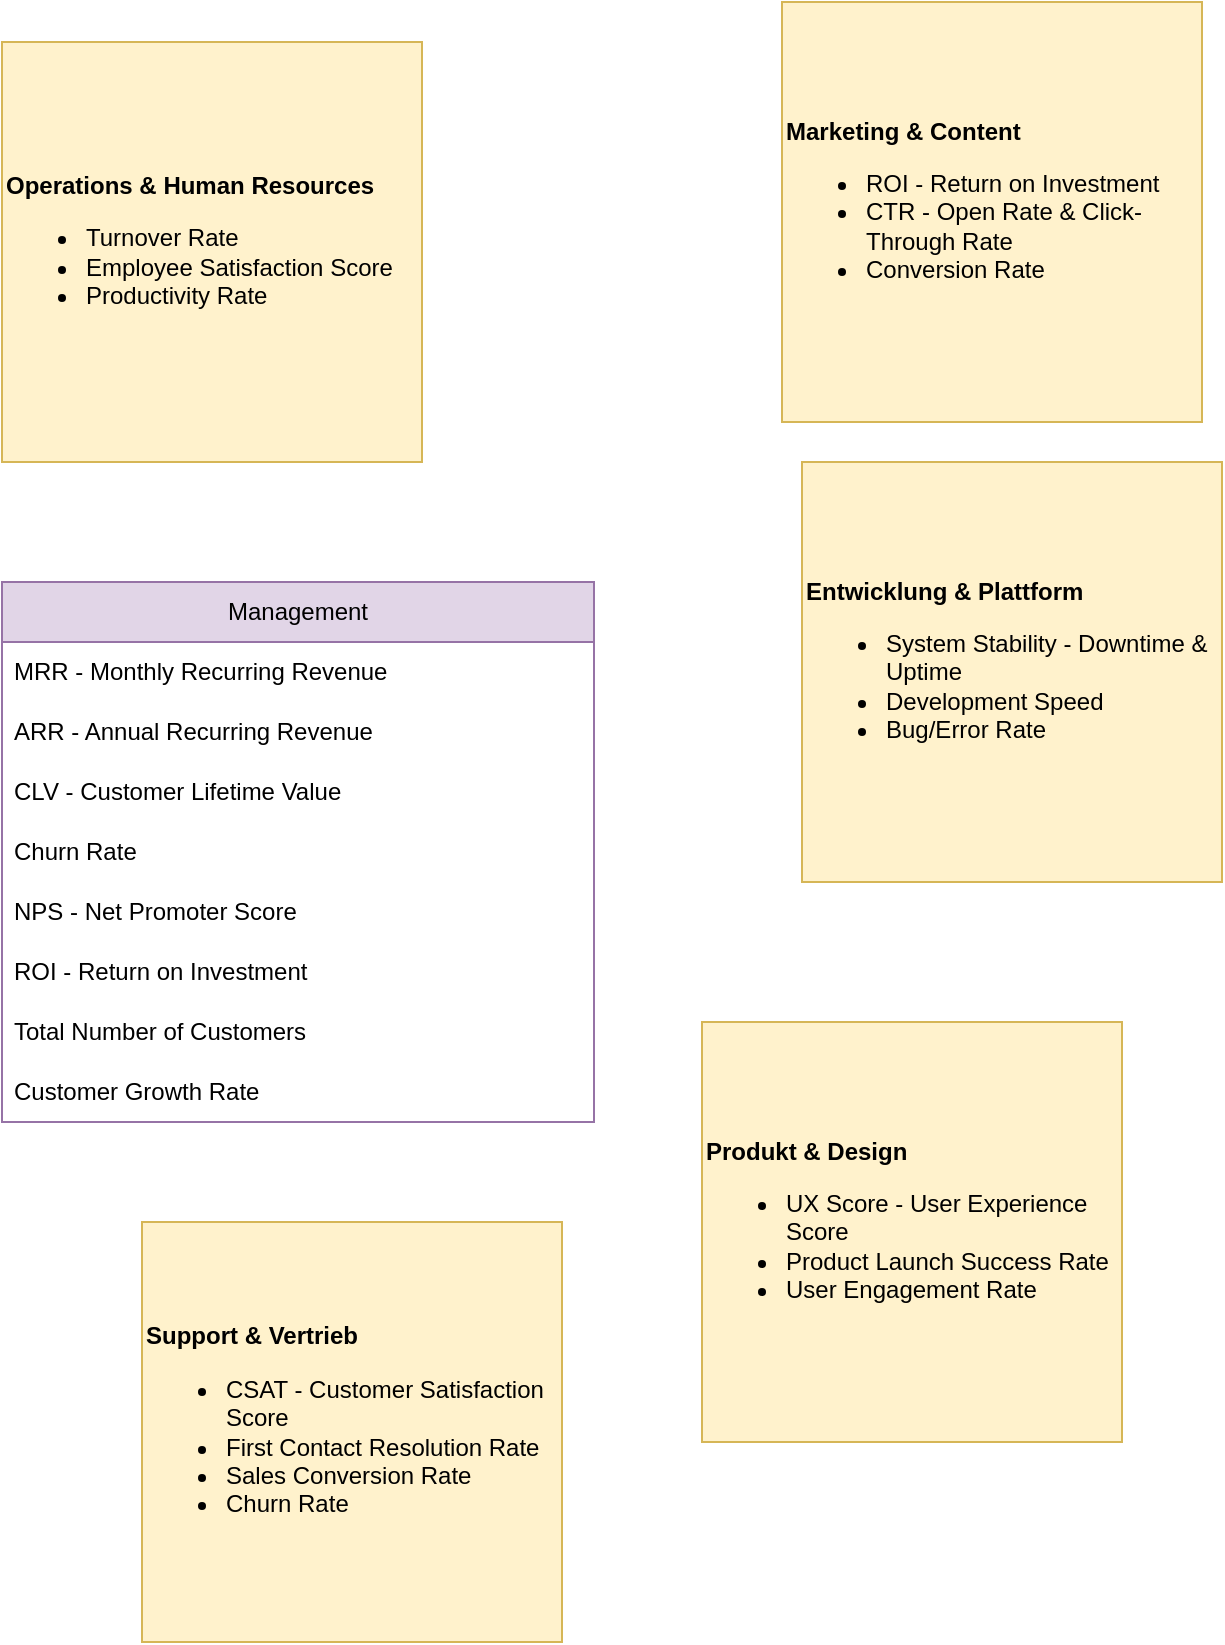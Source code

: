 <mxfile version="24.8.3">
  <diagram name="Sayfa -1" id="Sdfj-GC8wiDZE4e8GERv">
    <mxGraphModel dx="1114" dy="658" grid="1" gridSize="10" guides="1" tooltips="1" connect="1" arrows="1" fold="1" page="1" pageScale="1" pageWidth="827" pageHeight="1169" math="0" shadow="0">
      <root>
        <mxCell id="0" />
        <mxCell id="1" parent="0" />
        <mxCell id="7crULtzWD0FGvb5_Vqq5-3" value="Management" style="swimlane;fontStyle=0;childLayout=stackLayout;horizontal=1;startSize=30;horizontalStack=0;resizeParent=1;resizeParentMax=0;resizeLast=0;collapsible=1;marginBottom=0;whiteSpace=wrap;html=1;fillColor=#e1d5e7;strokeColor=#9673a6;" parent="1" vertex="1">
          <mxGeometry x="100" y="440" width="296" height="270" as="geometry">
            <mxRectangle x="344" y="250" width="110" height="30" as="alternateBounds" />
          </mxGeometry>
        </mxCell>
        <mxCell id="7crULtzWD0FGvb5_Vqq5-4" value="MRR - Monthly Recurring Revenue" style="text;strokeColor=none;fillColor=none;align=left;verticalAlign=middle;spacingLeft=4;spacingRight=4;overflow=hidden;points=[[0,0.5],[1,0.5]];portConstraint=eastwest;rotatable=0;whiteSpace=wrap;html=1;" parent="7crULtzWD0FGvb5_Vqq5-3" vertex="1">
          <mxGeometry y="30" width="296" height="30" as="geometry" />
        </mxCell>
        <mxCell id="7crULtzWD0FGvb5_Vqq5-5" value="ARR - Annual Recurring Revenue" style="text;strokeColor=none;fillColor=none;align=left;verticalAlign=middle;spacingLeft=4;spacingRight=4;overflow=hidden;points=[[0,0.5],[1,0.5]];portConstraint=eastwest;rotatable=0;whiteSpace=wrap;html=1;" parent="7crULtzWD0FGvb5_Vqq5-3" vertex="1">
          <mxGeometry y="60" width="296" height="30" as="geometry" />
        </mxCell>
        <mxCell id="7crULtzWD0FGvb5_Vqq5-6" value="CLV - Customer Lifetime Value" style="text;strokeColor=none;fillColor=none;align=left;verticalAlign=middle;spacingLeft=4;spacingRight=4;overflow=hidden;points=[[0,0.5],[1,0.5]];portConstraint=eastwest;rotatable=0;whiteSpace=wrap;html=1;" parent="7crULtzWD0FGvb5_Vqq5-3" vertex="1">
          <mxGeometry y="90" width="296" height="30" as="geometry" />
        </mxCell>
        <mxCell id="7crULtzWD0FGvb5_Vqq5-7" value="Churn Rate" style="text;strokeColor=none;fillColor=none;align=left;verticalAlign=middle;spacingLeft=4;spacingRight=4;overflow=hidden;points=[[0,0.5],[1,0.5]];portConstraint=eastwest;rotatable=0;whiteSpace=wrap;html=1;" parent="7crULtzWD0FGvb5_Vqq5-3" vertex="1">
          <mxGeometry y="120" width="296" height="30" as="geometry" />
        </mxCell>
        <mxCell id="7crULtzWD0FGvb5_Vqq5-8" value="NPS - Net Promoter Score" style="text;strokeColor=none;fillColor=none;align=left;verticalAlign=middle;spacingLeft=4;spacingRight=4;overflow=hidden;points=[[0,0.5],[1,0.5]];portConstraint=eastwest;rotatable=0;whiteSpace=wrap;html=1;" parent="7crULtzWD0FGvb5_Vqq5-3" vertex="1">
          <mxGeometry y="150" width="296" height="30" as="geometry" />
        </mxCell>
        <mxCell id="7crULtzWD0FGvb5_Vqq5-9" value="ROI - Return on Investment" style="text;strokeColor=none;fillColor=none;align=left;verticalAlign=middle;spacingLeft=4;spacingRight=4;overflow=hidden;points=[[0,0.5],[1,0.5]];portConstraint=eastwest;rotatable=0;whiteSpace=wrap;html=1;" parent="7crULtzWD0FGvb5_Vqq5-3" vertex="1">
          <mxGeometry y="180" width="296" height="30" as="geometry" />
        </mxCell>
        <mxCell id="7crULtzWD0FGvb5_Vqq5-10" value="Total Number of Customers" style="text;strokeColor=none;fillColor=none;align=left;verticalAlign=middle;spacingLeft=4;spacingRight=4;overflow=hidden;points=[[0,0.5],[1,0.5]];portConstraint=eastwest;rotatable=0;whiteSpace=wrap;html=1;" parent="7crULtzWD0FGvb5_Vqq5-3" vertex="1">
          <mxGeometry y="210" width="296" height="30" as="geometry" />
        </mxCell>
        <mxCell id="7crULtzWD0FGvb5_Vqq5-11" value="Customer Growth Rate" style="text;strokeColor=none;fillColor=none;align=left;verticalAlign=middle;spacingLeft=4;spacingRight=4;overflow=hidden;points=[[0,0.5],[1,0.5]];portConstraint=eastwest;rotatable=0;whiteSpace=wrap;html=1;" parent="7crULtzWD0FGvb5_Vqq5-3" vertex="1">
          <mxGeometry y="240" width="296" height="30" as="geometry" />
        </mxCell>
        <mxCell id="7crULtzWD0FGvb5_Vqq5-22" value="&lt;div&gt;&lt;b&gt;&lt;span style=&quot;&quot;&gt;Operations &amp;amp;&amp;nbsp;&lt;/span&gt;&lt;span style=&quot;&quot;&gt;Human Resources&lt;/span&gt;&lt;/b&gt;&lt;/div&gt;&lt;div&gt;&lt;ul&gt;&lt;li style=&quot;&quot;&gt;&lt;span style=&quot;&quot;&gt;Turnover Rate&lt;/span&gt;&lt;/li&gt;&lt;li&gt;&lt;span style=&quot;&quot;&gt;Employee Satisfaction Score&lt;/span&gt;&lt;/li&gt;&lt;li style=&quot;&quot;&gt;&lt;span style=&quot;&quot;&gt;Productivity Rate&lt;/span&gt;&lt;/li&gt;&lt;/ul&gt;&lt;/div&gt;" style="whiteSpace=wrap;html=1;aspect=fixed;align=left;fillColor=#fff2cc;strokeColor=#d6b656;" parent="1" vertex="1">
          <mxGeometry x="100" y="170" width="210" height="210" as="geometry" />
        </mxCell>
        <mxCell id="7crULtzWD0FGvb5_Vqq5-23" value="&lt;div&gt;&lt;span style=&quot;background-color: initial;&quot;&gt;&lt;b&gt;Marketing &amp;amp; Content&lt;/b&gt;&lt;/span&gt;&lt;/div&gt;&lt;div&gt;&lt;ul&gt;&lt;li style=&quot;&quot;&gt;&lt;span style=&quot;background-color: initial;&quot;&gt;ROI - Return on Investment&lt;/span&gt;&lt;/li&gt;&lt;li style=&quot;&quot;&gt;&lt;span style=&quot;background-color: initial;&quot;&gt;CTR - Open Rate &amp;amp; Click-Through Rate&lt;/span&gt;&lt;/li&gt;&lt;li style=&quot;&quot;&gt;Conversion Rate&lt;/li&gt;&lt;/ul&gt;&lt;/div&gt;" style="whiteSpace=wrap;html=1;aspect=fixed;align=left;fillColor=#fff2cc;strokeColor=#d6b656;" parent="1" vertex="1">
          <mxGeometry x="490" y="150" width="210" height="210" as="geometry" />
        </mxCell>
        <mxCell id="7crULtzWD0FGvb5_Vqq5-24" value="&lt;div&gt;&lt;span style=&quot;background-color: initial;&quot;&gt;&lt;b&gt;Entwicklung &amp;amp; Plattform&lt;/b&gt;&lt;/span&gt;&lt;/div&gt;&lt;div&gt;&lt;ul&gt;&lt;li style=&quot;&quot;&gt;&lt;span style=&quot;background-color: initial;&quot;&gt;System Stability - Downtime &amp;amp; Uptime&lt;/span&gt;&lt;/li&gt;&lt;li style=&quot;&quot;&gt;&lt;span style=&quot;background-color: initial;&quot;&gt;Development Speed&lt;/span&gt;&lt;/li&gt;&lt;li style=&quot;&quot;&gt;Bug/Error Rate&lt;/li&gt;&lt;/ul&gt;&lt;/div&gt;" style="whiteSpace=wrap;html=1;aspect=fixed;align=left;fillColor=#fff2cc;strokeColor=#d6b656;" parent="1" vertex="1">
          <mxGeometry x="500" y="380" width="210" height="210" as="geometry" />
        </mxCell>
        <mxCell id="7crULtzWD0FGvb5_Vqq5-25" value="&lt;div&gt;&lt;span style=&quot;background-color: initial;&quot;&gt;&lt;b&gt;Produkt &amp;amp; Design&lt;/b&gt;&lt;/span&gt;&lt;/div&gt;&lt;div&gt;&lt;ul&gt;&lt;li style=&quot;&quot;&gt;&lt;span style=&quot;background-color: initial;&quot;&gt;UX Score - User Experience Score&lt;/span&gt;&lt;/li&gt;&lt;li style=&quot;&quot;&gt;&lt;span style=&quot;background-color: initial;&quot;&gt;Product Launch Success Rate&lt;/span&gt;&lt;/li&gt;&lt;li style=&quot;&quot;&gt;User Engagement Rate&lt;/li&gt;&lt;/ul&gt;&lt;/div&gt;" style="whiteSpace=wrap;html=1;aspect=fixed;align=left;fillColor=#fff2cc;strokeColor=#d6b656;" parent="1" vertex="1">
          <mxGeometry x="450" y="660" width="210" height="210" as="geometry" />
        </mxCell>
        <mxCell id="7crULtzWD0FGvb5_Vqq5-26" value="&lt;div&gt;&lt;span style=&quot;background-color: initial;&quot;&gt;&lt;b&gt;Support &amp;amp; Vertrieb&lt;/b&gt;&lt;/span&gt;&lt;/div&gt;&lt;div&gt;&lt;ul&gt;&lt;li style=&quot;&quot;&gt;&lt;span style=&quot;background-color: initial;&quot;&gt;CSAT - Customer Satisfaction Score&lt;/span&gt;&lt;/li&gt;&lt;li style=&quot;&quot;&gt;&lt;span style=&quot;background-color: initial;&quot;&gt;First Contact Resolution Rate&lt;/span&gt;&lt;/li&gt;&lt;li style=&quot;&quot;&gt;Sales Conversion Rate&lt;/li&gt;&lt;li style=&quot;&quot;&gt;Churn Rate&lt;/li&gt;&lt;/ul&gt;&lt;/div&gt;" style="whiteSpace=wrap;html=1;aspect=fixed;align=left;fillColor=#fff2cc;strokeColor=#d6b656;" parent="1" vertex="1">
          <mxGeometry x="170" y="760" width="210" height="210" as="geometry" />
        </mxCell>
      </root>
    </mxGraphModel>
  </diagram>
</mxfile>
